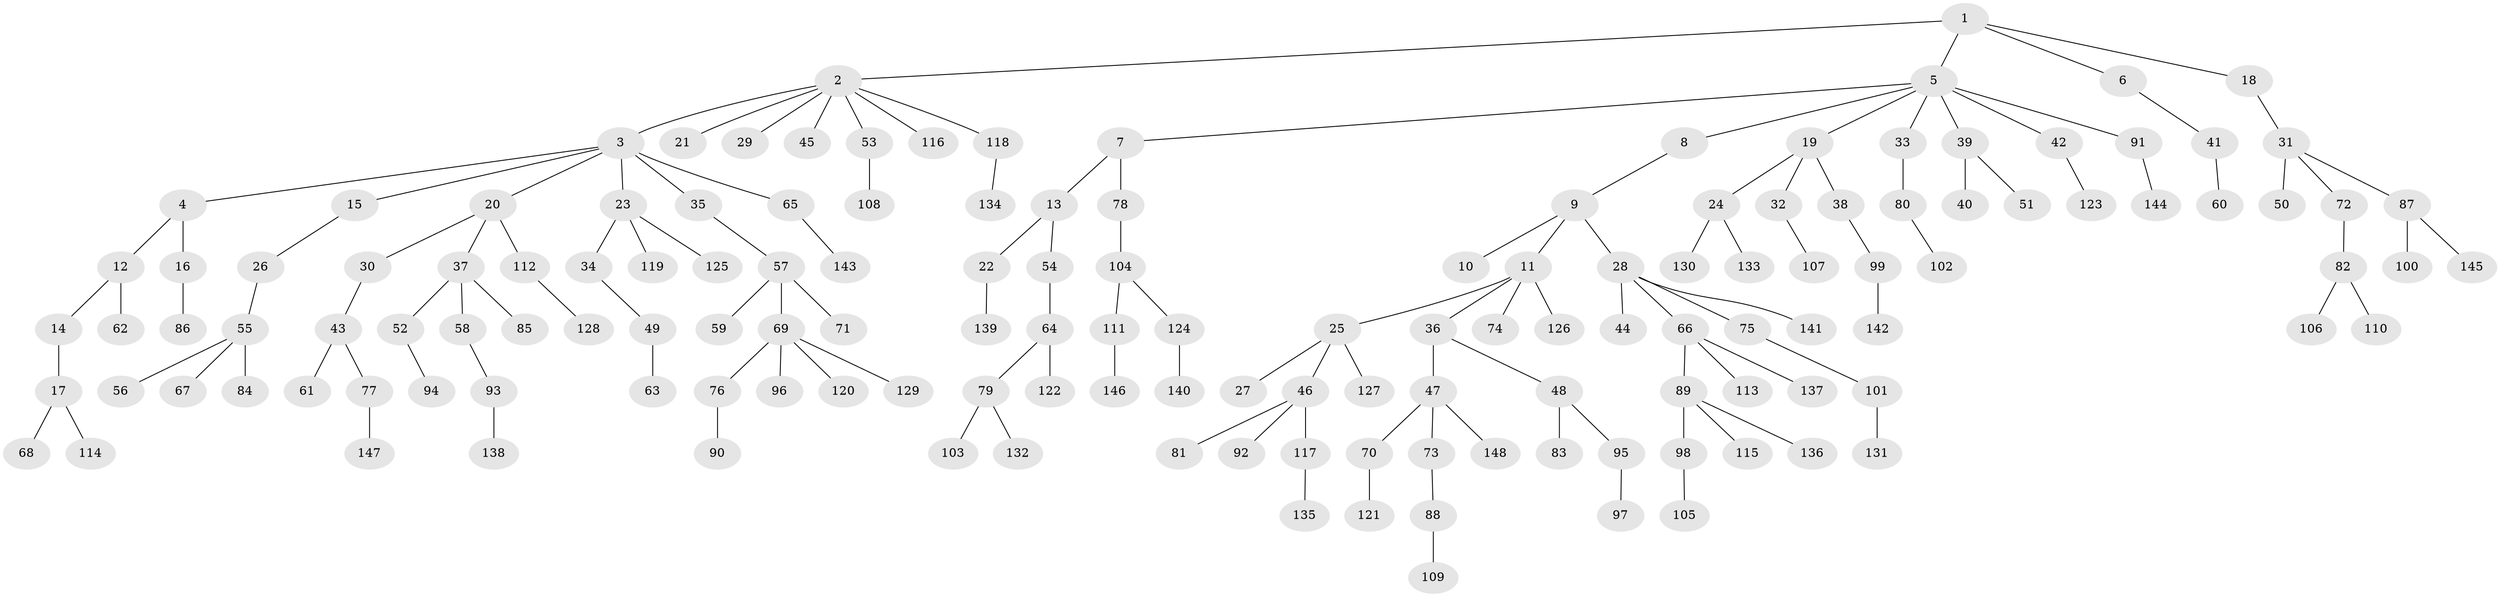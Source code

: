 // Generated by graph-tools (version 1.1) at 2025/26/03/09/25 03:26:32]
// undirected, 148 vertices, 147 edges
graph export_dot {
graph [start="1"]
  node [color=gray90,style=filled];
  1;
  2;
  3;
  4;
  5;
  6;
  7;
  8;
  9;
  10;
  11;
  12;
  13;
  14;
  15;
  16;
  17;
  18;
  19;
  20;
  21;
  22;
  23;
  24;
  25;
  26;
  27;
  28;
  29;
  30;
  31;
  32;
  33;
  34;
  35;
  36;
  37;
  38;
  39;
  40;
  41;
  42;
  43;
  44;
  45;
  46;
  47;
  48;
  49;
  50;
  51;
  52;
  53;
  54;
  55;
  56;
  57;
  58;
  59;
  60;
  61;
  62;
  63;
  64;
  65;
  66;
  67;
  68;
  69;
  70;
  71;
  72;
  73;
  74;
  75;
  76;
  77;
  78;
  79;
  80;
  81;
  82;
  83;
  84;
  85;
  86;
  87;
  88;
  89;
  90;
  91;
  92;
  93;
  94;
  95;
  96;
  97;
  98;
  99;
  100;
  101;
  102;
  103;
  104;
  105;
  106;
  107;
  108;
  109;
  110;
  111;
  112;
  113;
  114;
  115;
  116;
  117;
  118;
  119;
  120;
  121;
  122;
  123;
  124;
  125;
  126;
  127;
  128;
  129;
  130;
  131;
  132;
  133;
  134;
  135;
  136;
  137;
  138;
  139;
  140;
  141;
  142;
  143;
  144;
  145;
  146;
  147;
  148;
  1 -- 2;
  1 -- 5;
  1 -- 6;
  1 -- 18;
  2 -- 3;
  2 -- 21;
  2 -- 29;
  2 -- 45;
  2 -- 53;
  2 -- 116;
  2 -- 118;
  3 -- 4;
  3 -- 15;
  3 -- 20;
  3 -- 23;
  3 -- 35;
  3 -- 65;
  4 -- 12;
  4 -- 16;
  5 -- 7;
  5 -- 8;
  5 -- 19;
  5 -- 33;
  5 -- 39;
  5 -- 42;
  5 -- 91;
  6 -- 41;
  7 -- 13;
  7 -- 78;
  8 -- 9;
  9 -- 10;
  9 -- 11;
  9 -- 28;
  11 -- 25;
  11 -- 36;
  11 -- 74;
  11 -- 126;
  12 -- 14;
  12 -- 62;
  13 -- 22;
  13 -- 54;
  14 -- 17;
  15 -- 26;
  16 -- 86;
  17 -- 68;
  17 -- 114;
  18 -- 31;
  19 -- 24;
  19 -- 32;
  19 -- 38;
  20 -- 30;
  20 -- 37;
  20 -- 112;
  22 -- 139;
  23 -- 34;
  23 -- 119;
  23 -- 125;
  24 -- 130;
  24 -- 133;
  25 -- 27;
  25 -- 46;
  25 -- 127;
  26 -- 55;
  28 -- 44;
  28 -- 66;
  28 -- 75;
  28 -- 141;
  30 -- 43;
  31 -- 50;
  31 -- 72;
  31 -- 87;
  32 -- 107;
  33 -- 80;
  34 -- 49;
  35 -- 57;
  36 -- 47;
  36 -- 48;
  37 -- 52;
  37 -- 58;
  37 -- 85;
  38 -- 99;
  39 -- 40;
  39 -- 51;
  41 -- 60;
  42 -- 123;
  43 -- 61;
  43 -- 77;
  46 -- 81;
  46 -- 92;
  46 -- 117;
  47 -- 70;
  47 -- 73;
  47 -- 148;
  48 -- 83;
  48 -- 95;
  49 -- 63;
  52 -- 94;
  53 -- 108;
  54 -- 64;
  55 -- 56;
  55 -- 67;
  55 -- 84;
  57 -- 59;
  57 -- 69;
  57 -- 71;
  58 -- 93;
  64 -- 79;
  64 -- 122;
  65 -- 143;
  66 -- 89;
  66 -- 113;
  66 -- 137;
  69 -- 76;
  69 -- 96;
  69 -- 120;
  69 -- 129;
  70 -- 121;
  72 -- 82;
  73 -- 88;
  75 -- 101;
  76 -- 90;
  77 -- 147;
  78 -- 104;
  79 -- 103;
  79 -- 132;
  80 -- 102;
  82 -- 106;
  82 -- 110;
  87 -- 100;
  87 -- 145;
  88 -- 109;
  89 -- 98;
  89 -- 115;
  89 -- 136;
  91 -- 144;
  93 -- 138;
  95 -- 97;
  98 -- 105;
  99 -- 142;
  101 -- 131;
  104 -- 111;
  104 -- 124;
  111 -- 146;
  112 -- 128;
  117 -- 135;
  118 -- 134;
  124 -- 140;
}

